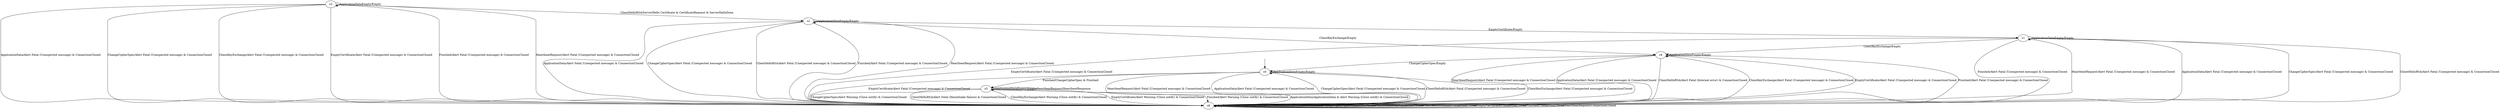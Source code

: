 digraph {
__start0 [label="" shape="none"];
__start0 -> s0;
s3
s0
s1
s2
s4
s5
s6
s3 -> s6 [label="ApplicationData/Alert Fatal (Unexpected message) & ConnectionClosed"]
s3 -> s3 [label="ApplicationDataEmpty/Empty"]
s3 -> s6 [label="ChangeCipherSpec/Alert Fatal (Unexpected message) & ConnectionClosed"]
s3 -> s2 [label="ClientHelloRSA/ServerHello Certificate & CertificateRequest & ServerHelloDone"]
s3 -> s6 [label="ClientKeyExchange/Alert Fatal (Unexpected message) & ConnectionClosed"]
s3 -> s6 [label="EmptyCertificate/Alert Fatal (Unexpected message) & ConnectionClosed"]
s3 -> s6 [label="Finished/Alert Fatal (Unexpected message) & ConnectionClosed"]
s3 -> s6 [label="HeartbeatRequest/Alert Fatal (Unexpected message) & ConnectionClosed"]
s0 -> s6 [label="ApplicationData/Alert Fatal (Unexpected message) & ConnectionClosed"]
s0 -> s0 [label="ApplicationDataEmpty/Empty"]
s0 -> s6 [label="ChangeCipherSpec/Alert Fatal (Unexpected message) & ConnectionClosed"]
s0 -> s6 [label="ClientHelloRSA/Alert Fatal (Unexpected message) & ConnectionClosed"]
s0 -> s6 [label="ClientKeyExchange/Alert Fatal (Unexpected message) & ConnectionClosed"]
s0 -> s6 [label="EmptyCertificate/Alert Fatal (Unexpected message) & ConnectionClosed"]
s0 -> s5 [label="Finished/ChangeCipherSpec & Finished"]
s0 -> s6 [label="HeartbeatRequest/Alert Fatal (Unexpected message) & ConnectionClosed"]
s1 -> s6 [label="ApplicationData/Alert Fatal (Unexpected message) & ConnectionClosed"]
s1 -> s1 [label="ApplicationDataEmpty/Empty"]
s1 -> s6 [label="ChangeCipherSpec/Alert Fatal (Unexpected message) & ConnectionClosed"]
s1 -> s6 [label="ClientHelloRSA/Alert Fatal (Unexpected message) & ConnectionClosed"]
s1 -> s4 [label="ClientKeyExchange/Empty"]
s1 -> s6 [label="EmptyCertificate/Alert Fatal (Unexpected message) & ConnectionClosed"]
s1 -> s6 [label="Finished/Alert Fatal (Unexpected message) & ConnectionClosed"]
s1 -> s6 [label="HeartbeatRequest/Alert Fatal (Unexpected message) & ConnectionClosed"]
s2 -> s6 [label="ApplicationData/Alert Fatal (Unexpected message) & ConnectionClosed"]
s2 -> s2 [label="ApplicationDataEmpty/Empty"]
s2 -> s6 [label="ChangeCipherSpec/Alert Fatal (Unexpected message) & ConnectionClosed"]
s2 -> s6 [label="ClientHelloRSA/Alert Fatal (Unexpected message) & ConnectionClosed"]
s2 -> s4 [label="ClientKeyExchange/Empty"]
s2 -> s1 [label="EmptyCertificate/Empty"]
s2 -> s6 [label="Finished/Alert Fatal (Unexpected message) & ConnectionClosed"]
s2 -> s6 [label="HeartbeatRequest/Alert Fatal (Unexpected message) & ConnectionClosed"]
s4 -> s6 [label="ApplicationData/Alert Fatal (Unexpected message) & ConnectionClosed"]
s4 -> s4 [label="ApplicationDataEmpty/Empty"]
s4 -> s0 [label="ChangeCipherSpec/Empty"]
s4 -> s6 [label="ClientHelloRSA/Alert Fatal (Internal error) & ConnectionClosed"]
s4 -> s6 [label="ClientKeyExchange/Alert Fatal (Unexpected message) & ConnectionClosed"]
s4 -> s6 [label="EmptyCertificate/Alert Fatal (Unexpected message) & ConnectionClosed"]
s4 -> s6 [label="Finished/Alert Fatal (Unexpected message) & ConnectionClosed"]
s4 -> s6 [label="HeartbeatRequest/Alert Fatal (Unexpected message) & ConnectionClosed"]
s5 -> s6 [label="ApplicationData/ApplicationData & Alert Warning (Close notify) & ConnectionClosed"]
s5 -> s5 [label="ApplicationDataEmpty/Empty"]
s5 -> s6 [label="ChangeCipherSpec/Alert Warning (Close notify) & ConnectionClosed"]
s5 -> s6 [label="ClientHelloRSA/Alert Fatal (Handshake failure) & ConnectionClosed"]
s5 -> s6 [label="ClientKeyExchange/Alert Warning (Close notify) & ConnectionClosed"]
s5 -> s6 [label="EmptyCertificate/Alert Warning (Close notify) & ConnectionClosed"]
s5 -> s6 [label="Finished/Alert Warning (Close notify) & ConnectionClosed"]
s5 -> s5 [label="HeartbeatRequest/HeartbeatResponse"]
s6 -> s6 [label="ApplicationData/ConnectionClosed"]
s6 -> s6 [label="ApplicationDataEmpty/ConnectionClosed"]
s6 -> s6 [label="ChangeCipherSpec/ConnectionClosed"]
s6 -> s6 [label="ClientHelloRSA/ConnectionClosed"]
s6 -> s6 [label="ClientKeyExchange/ConnectionClosed"]
s6 -> s6 [label="EmptyCertificate/ConnectionClosed"]
s6 -> s6 [label="Finished/ConnectionClosed"]
s6 -> s6 [label="HeartbeatRequest/ConnectionClosed"]
}
